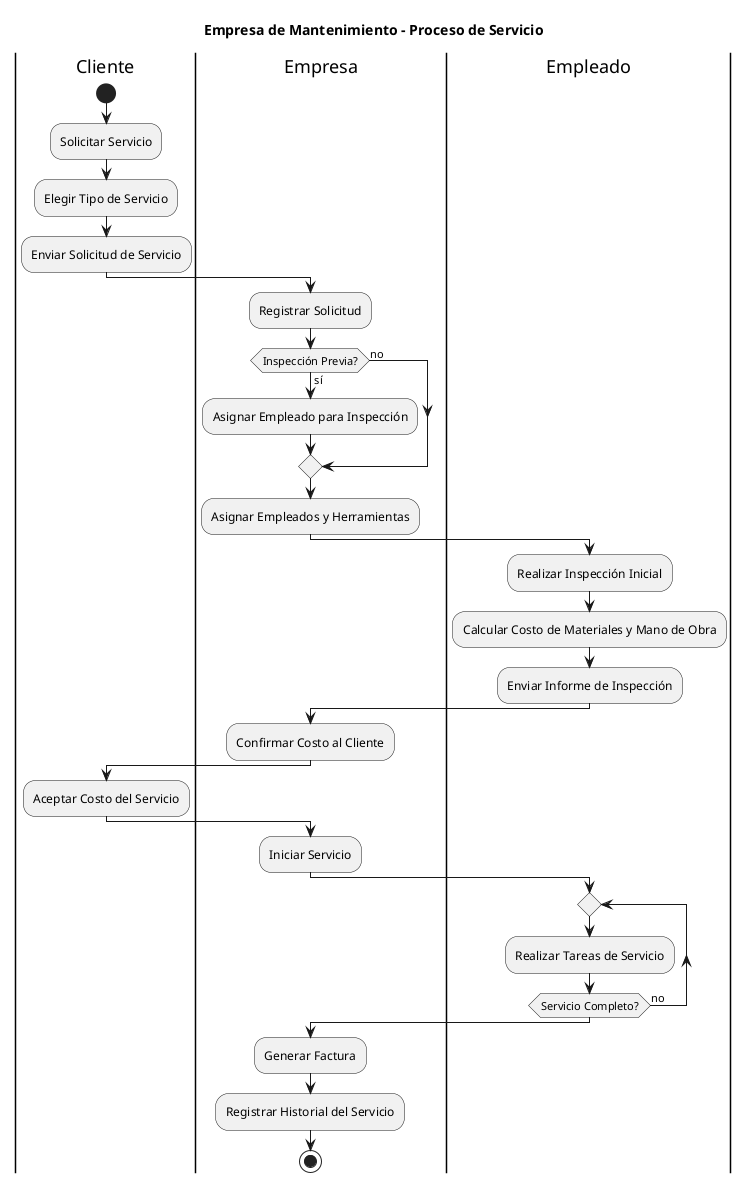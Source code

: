 @startuml

title Empresa de Mantenimiento - Proceso de Servicio

|Cliente|
start
:Solicitar Servicio;
:Elegir Tipo de Servicio;
:Enviar Solicitud de Servicio;

|Empresa|
:Registrar Solicitud;
if (Inspección Previa?) then (sí)
    :Asignar Empleado para Inspección;
else (no)
endif
:Asignar Empleados y Herramientas;

|Empleado|
:Realizar Inspección Inicial;
:Calcular Costo de Materiales y Mano de Obra;
:Enviar Informe de Inspección;

|Empresa|
:Confirmar Costo al Cliente;

|Cliente|
:Aceptar Costo del Servicio;

|Empresa|
:Iniciar Servicio;

|Empleado|
repeat
    :Realizar Tareas de Servicio;
repeat while (Servicio Completo?) is (no)

|Empresa|
:Generar Factura;
:Registrar Historial del Servicio;

stop
@enduml

